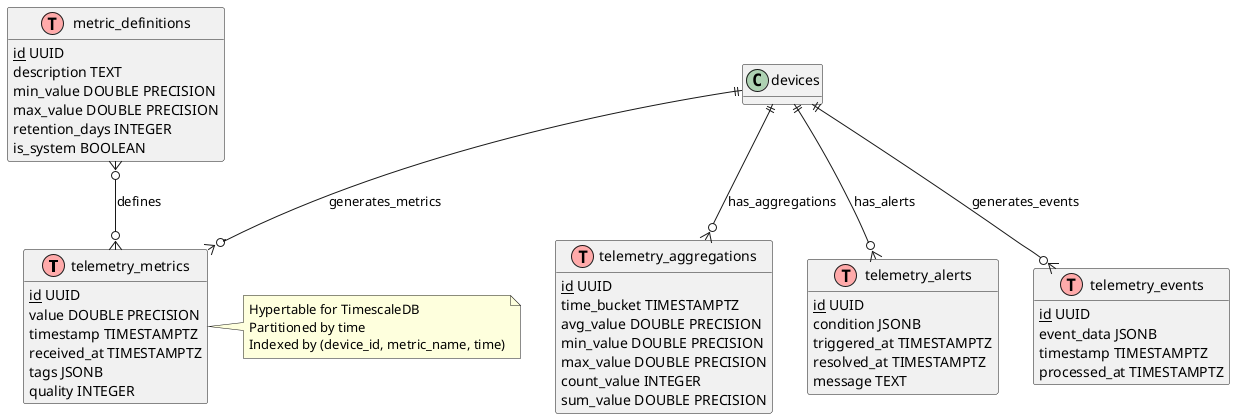 @startuml TelemetryService_ERD
!define table(x) class x << (T,#FFAAAA) >>
!define primary_key(x) <u>x</u>

hide methods
hide stereotypes

table(telemetry_metrics) {
  primary_key(id) UUID
  foreign_key(device_id) UUID
  metric_name VARCHAR(100)
  value DOUBLE PRECISION
  unit VARCHAR(20)
  timestamp TIMESTAMPTZ
  received_at TIMESTAMPTZ
  tags JSONB
  quality INTEGER
}

table(telemetry_aggregations) {
  primary_key(id) UUID
  foreign_key(device_id) UUID
  metric_name VARCHAR(100)
  aggregation_type VARCHAR(20)
  time_bucket TIMESTAMPTZ
  avg_value DOUBLE PRECISION
  min_value DOUBLE PRECISION
  max_value DOUBLE PRECISION
  count_value INTEGER
  sum_value DOUBLE PRECISION
}

table(telemetry_alerts) {
  primary_key(id) UUID
  foreign_key(device_id) UUID
  alert_name VARCHAR(255)
  condition JSONB
  severity VARCHAR(20)
  triggered_at TIMESTAMPTZ
  resolved_at TIMESTAMPTZ
  status VARCHAR(20)
  message TEXT
}

table(metric_definitions) {
  primary_key(id) UUID
  metric_name VARCHAR(100)
  description TEXT
  data_type VARCHAR(20)
  unit VARCHAR(20)
  min_value DOUBLE PRECISION
  max_value DOUBLE PRECISION
  default_aggregation VARCHAR(20)
  retention_days INTEGER
  is_system BOOLEAN
}

table(telemetry_events) {
  primary_key(id) UUID
  foreign_key(device_id) UUID
  event_type VARCHAR(100)
  event_data JSONB
  severity VARCHAR(20)
  timestamp TIMESTAMPTZ
  processed_at TIMESTAMPTZ
}

' Create hypertable for time-series data
note right of telemetry_metrics
  Hypertable for TimescaleDB
  Partitioned by time
  Indexed by (device_id, metric_name, time)
end note

' Relationships
devices ||--o{ telemetry_metrics : "generates_metrics"
devices ||--o{ telemetry_aggregations : "has_aggregations"
devices ||--o{ telemetry_alerts : "has_alerts"
devices ||--o{ telemetry_events : "generates_events"
metric_definitions }o--o{ telemetry_metrics : "defines"

@enduml